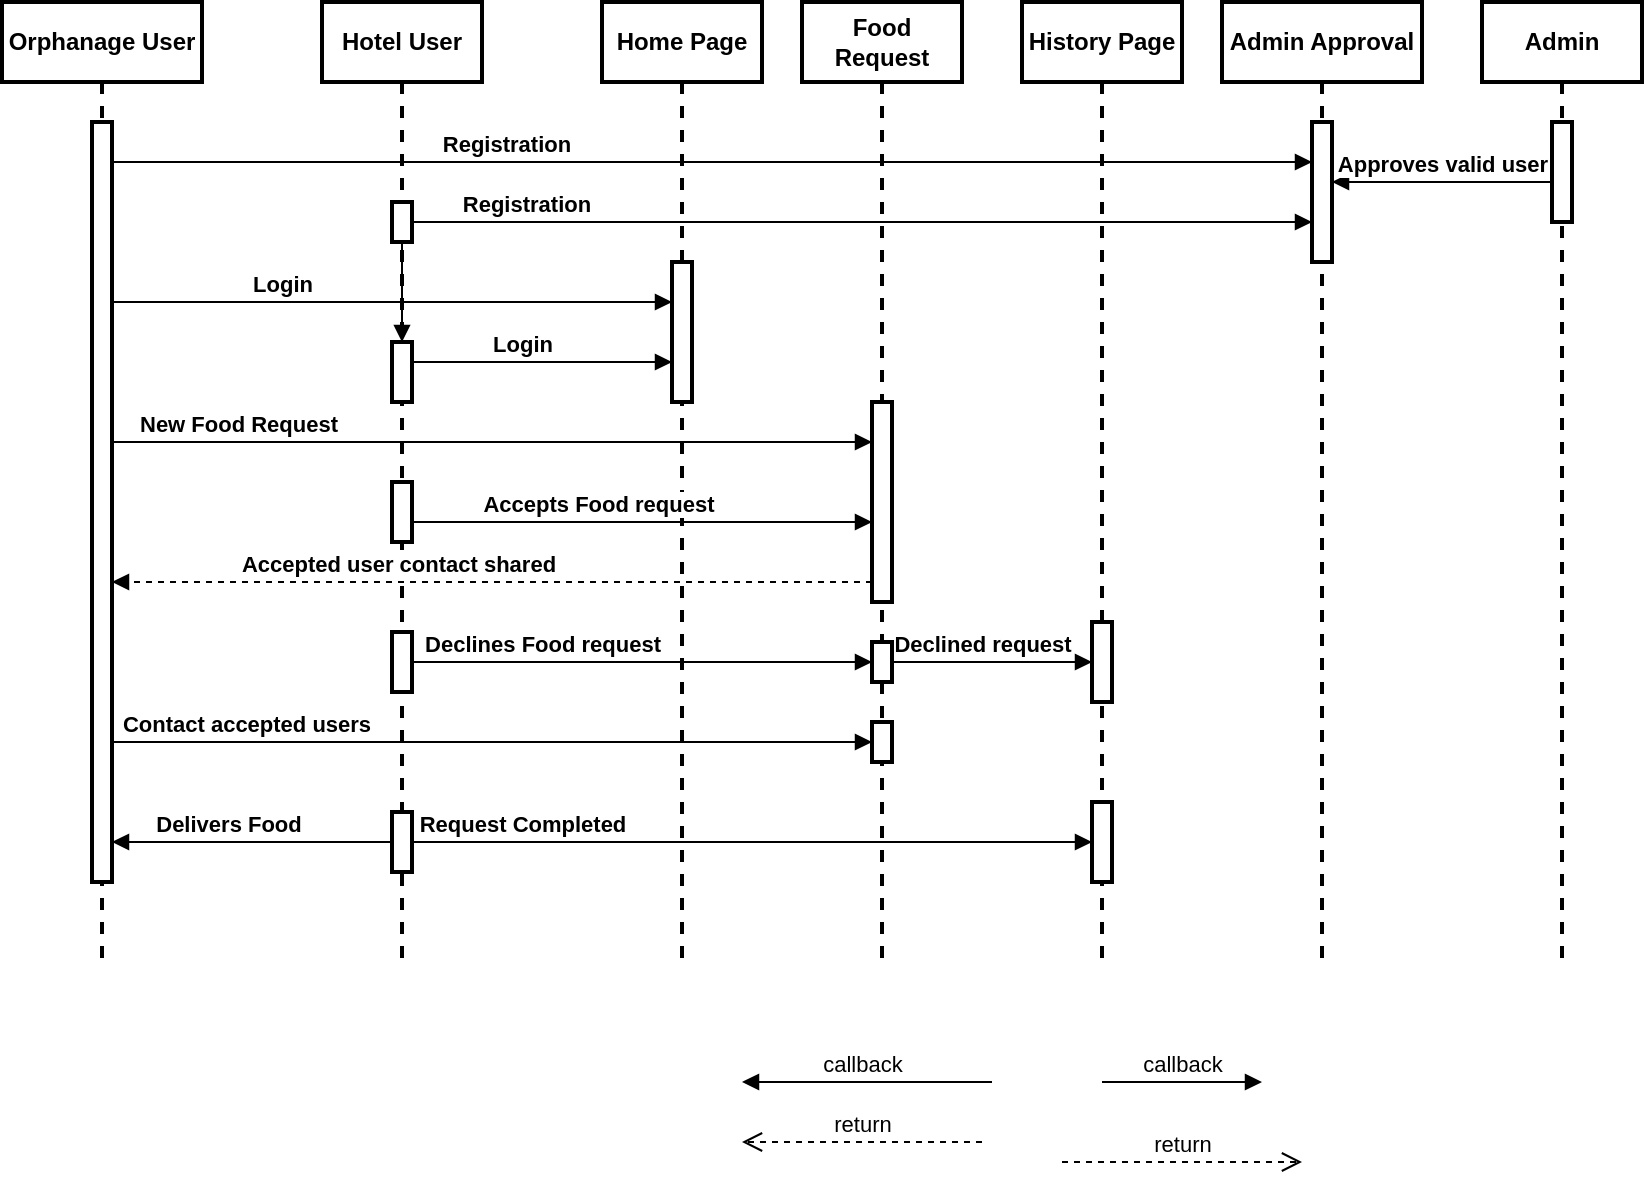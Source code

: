 <mxfile version="24.3.1" type="github">
  <diagram name="Page-1" id="2YBvvXClWsGukQMizWep">
    <mxGraphModel dx="1050" dy="557" grid="1" gridSize="10" guides="1" tooltips="1" connect="1" arrows="1" fold="1" page="1" pageScale="1" pageWidth="850" pageHeight="1100" math="0" shadow="0">
      <root>
        <mxCell id="0" />
        <mxCell id="1" parent="0" />
        <mxCell id="XrMWwCCt5YhXE3qLw2BB-10" value="&lt;b&gt;Registration&lt;/b&gt;" style="html=1;verticalAlign=bottom;endArrow=block;edgeStyle=elbowEdgeStyle;elbow=vertical;curved=0;rounded=0;" parent="1" source="aM9ryv3xv72pqoxQDRHE-6" target="XrMWwCCt5YhXE3qLw2BB-8" edge="1">
          <mxGeometry x="-0.75" relative="1" as="geometry">
            <mxPoint x="240" y="160" as="sourcePoint" />
            <Array as="points" />
            <mxPoint x="670" y="160" as="targetPoint" />
            <mxPoint as="offset" />
          </mxGeometry>
        </mxCell>
        <mxCell id="aM9ryv3xv72pqoxQDRHE-1" value="&lt;b&gt;Orphanage User&lt;/b&gt;" style="shape=umlLifeline;perimeter=lifelinePerimeter;whiteSpace=wrap;html=1;container=0;dropTarget=0;collapsible=0;recursiveResize=0;outlineConnect=0;portConstraint=eastwest;newEdgeStyle={&quot;edgeStyle&quot;:&quot;elbowEdgeStyle&quot;,&quot;elbow&quot;:&quot;vertical&quot;,&quot;curved&quot;:0,&quot;rounded&quot;:0};strokeWidth=2;" parent="1" vertex="1">
          <mxGeometry x="20" y="40" width="100" height="480" as="geometry" />
        </mxCell>
        <mxCell id="aM9ryv3xv72pqoxQDRHE-2" value="" style="html=1;points=[];perimeter=orthogonalPerimeter;outlineConnect=0;targetShapes=umlLifeline;portConstraint=eastwest;newEdgeStyle={&quot;edgeStyle&quot;:&quot;elbowEdgeStyle&quot;,&quot;elbow&quot;:&quot;vertical&quot;,&quot;curved&quot;:0,&quot;rounded&quot;:0};strokeWidth=2;" parent="aM9ryv3xv72pqoxQDRHE-1" vertex="1">
          <mxGeometry x="45" y="60" width="10" height="380" as="geometry" />
        </mxCell>
        <mxCell id="aM9ryv3xv72pqoxQDRHE-5" value="&lt;b&gt;Hotel User&lt;/b&gt;" style="shape=umlLifeline;perimeter=lifelinePerimeter;whiteSpace=wrap;html=1;container=0;dropTarget=0;collapsible=0;recursiveResize=0;outlineConnect=0;portConstraint=eastwest;newEdgeStyle={&quot;edgeStyle&quot;:&quot;elbowEdgeStyle&quot;,&quot;elbow&quot;:&quot;vertical&quot;,&quot;curved&quot;:0,&quot;rounded&quot;:0};strokeWidth=2;" parent="1" vertex="1">
          <mxGeometry x="180" y="40" width="80" height="480" as="geometry" />
        </mxCell>
        <mxCell id="aM9ryv3xv72pqoxQDRHE-6" value="" style="html=1;points=[];perimeter=orthogonalPerimeter;outlineConnect=0;targetShapes=umlLifeline;portConstraint=eastwest;newEdgeStyle={&quot;edgeStyle&quot;:&quot;elbowEdgeStyle&quot;,&quot;elbow&quot;:&quot;vertical&quot;,&quot;curved&quot;:0,&quot;rounded&quot;:0};strokeWidth=2;" parent="aM9ryv3xv72pqoxQDRHE-5" vertex="1">
          <mxGeometry x="35" y="100" width="10" height="20" as="geometry" />
        </mxCell>
        <mxCell id="XrMWwCCt5YhXE3qLw2BB-37" value="" style="html=1;points=[];perimeter=orthogonalPerimeter;outlineConnect=0;targetShapes=umlLifeline;portConstraint=eastwest;newEdgeStyle={&quot;edgeStyle&quot;:&quot;elbowEdgeStyle&quot;,&quot;elbow&quot;:&quot;vertical&quot;,&quot;curved&quot;:0,&quot;rounded&quot;:0};strokeWidth=2;" parent="aM9ryv3xv72pqoxQDRHE-5" vertex="1">
          <mxGeometry x="35" y="405" width="10" height="30" as="geometry" />
        </mxCell>
        <mxCell id="XrMWwCCt5YhXE3qLw2BB-38" value="" style="html=1;points=[];perimeter=orthogonalPerimeter;outlineConnect=0;targetShapes=umlLifeline;portConstraint=eastwest;newEdgeStyle={&quot;edgeStyle&quot;:&quot;elbowEdgeStyle&quot;,&quot;elbow&quot;:&quot;vertical&quot;,&quot;curved&quot;:0,&quot;rounded&quot;:0};strokeWidth=2;" parent="aM9ryv3xv72pqoxQDRHE-5" vertex="1">
          <mxGeometry x="35" y="315" width="10" height="30" as="geometry" />
        </mxCell>
        <mxCell id="XrMWwCCt5YhXE3qLw2BB-35" value="" style="html=1;points=[];perimeter=orthogonalPerimeter;outlineConnect=0;targetShapes=umlLifeline;portConstraint=eastwest;newEdgeStyle={&quot;edgeStyle&quot;:&quot;elbowEdgeStyle&quot;,&quot;elbow&quot;:&quot;vertical&quot;,&quot;curved&quot;:0,&quot;rounded&quot;:0};strokeWidth=2;" parent="aM9ryv3xv72pqoxQDRHE-5" vertex="1">
          <mxGeometry x="35" y="240" width="10" height="30" as="geometry" />
        </mxCell>
        <mxCell id="XrMWwCCt5YhXE3qLw2BB-33" value="" style="html=1;points=[];perimeter=orthogonalPerimeter;outlineConnect=0;targetShapes=umlLifeline;portConstraint=eastwest;newEdgeStyle={&quot;edgeStyle&quot;:&quot;elbowEdgeStyle&quot;,&quot;elbow&quot;:&quot;vertical&quot;,&quot;curved&quot;:0,&quot;rounded&quot;:0};strokeWidth=2;" parent="aM9ryv3xv72pqoxQDRHE-5" vertex="1">
          <mxGeometry x="35" y="170" width="10" height="30" as="geometry" />
        </mxCell>
        <mxCell id="XrMWwCCt5YhXE3qLw2BB-34" value="" style="html=1;verticalAlign=bottom;endArrow=block;edgeStyle=elbowEdgeStyle;elbow=vertical;curved=0;rounded=0;" parent="aM9ryv3xv72pqoxQDRHE-5" source="aM9ryv3xv72pqoxQDRHE-6" target="XrMWwCCt5YhXE3qLw2BB-33" edge="1">
          <mxGeometry x="-0.606" relative="1" as="geometry">
            <mxPoint x="40" y="120" as="sourcePoint" />
            <Array as="points" />
            <mxPoint x="385" y="320" as="targetPoint" />
            <mxPoint as="offset" />
          </mxGeometry>
        </mxCell>
        <mxCell id="aM9ryv3xv72pqoxQDRHE-8" value="return" style="html=1;verticalAlign=bottom;endArrow=open;dashed=1;endSize=8;edgeStyle=elbowEdgeStyle;elbow=vertical;curved=0;rounded=0;" parent="1" edge="1">
          <mxGeometry relative="1" as="geometry">
            <mxPoint x="390" y="610" as="targetPoint" />
            <Array as="points">
              <mxPoint x="485" y="610" />
            </Array>
            <mxPoint x="510" y="610" as="sourcePoint" />
            <mxPoint as="offset" />
          </mxGeometry>
        </mxCell>
        <mxCell id="aM9ryv3xv72pqoxQDRHE-9" value="callback" style="html=1;verticalAlign=bottom;endArrow=block;edgeStyle=elbowEdgeStyle;elbow=vertical;curved=0;rounded=0;" parent="1" edge="1">
          <mxGeometry relative="1" as="geometry">
            <mxPoint x="570" y="580" as="sourcePoint" />
            <Array as="points">
              <mxPoint x="610" y="580" />
            </Array>
            <mxPoint x="650" y="580" as="targetPoint" />
          </mxGeometry>
        </mxCell>
        <mxCell id="aM9ryv3xv72pqoxQDRHE-10" value="return" style="html=1;verticalAlign=bottom;endArrow=open;dashed=1;endSize=8;edgeStyle=elbowEdgeStyle;elbow=vertical;curved=0;rounded=0;" parent="1" edge="1">
          <mxGeometry relative="1" as="geometry">
            <mxPoint x="670" y="620" as="targetPoint" />
            <Array as="points">
              <mxPoint x="635" y="620" />
            </Array>
            <mxPoint x="550" y="620" as="sourcePoint" />
          </mxGeometry>
        </mxCell>
        <mxCell id="XrMWwCCt5YhXE3qLw2BB-1" value="&lt;b&gt;Admin&lt;/b&gt;" style="shape=umlLifeline;perimeter=lifelinePerimeter;whiteSpace=wrap;html=1;container=0;dropTarget=0;collapsible=0;recursiveResize=0;outlineConnect=0;portConstraint=eastwest;newEdgeStyle={&quot;edgeStyle&quot;:&quot;elbowEdgeStyle&quot;,&quot;elbow&quot;:&quot;vertical&quot;,&quot;curved&quot;:0,&quot;rounded&quot;:0};strokeWidth=2;" parent="1" vertex="1">
          <mxGeometry x="760" y="40" width="80" height="480" as="geometry" />
        </mxCell>
        <mxCell id="XrMWwCCt5YhXE3qLw2BB-2" value="" style="html=1;points=[];perimeter=orthogonalPerimeter;outlineConnect=0;targetShapes=umlLifeline;portConstraint=eastwest;newEdgeStyle={&quot;edgeStyle&quot;:&quot;elbowEdgeStyle&quot;,&quot;elbow&quot;:&quot;vertical&quot;,&quot;curved&quot;:0,&quot;rounded&quot;:0};strokeWidth=2;" parent="XrMWwCCt5YhXE3qLw2BB-1" vertex="1">
          <mxGeometry x="35" y="60" width="10" height="50" as="geometry" />
        </mxCell>
        <mxCell id="XrMWwCCt5YhXE3qLw2BB-3" value="&lt;b&gt;Food Request&lt;span style=&quot;color: rgba(0, 0, 0, 0); font-family: monospace; font-size: 0px; text-align: start; text-wrap: nowrap;&quot;&gt;%3CmxGraphModel%3E%3Croot%3E%3CmxCell%20id%3D%220%22%2F%3E%3CmxCell%20id%3D%221%22%20parent%3D%220%22%2F%3E%3CmxCell%20id%3D%222%22%20value%3D%22Hotel%20User%22%20style%3D%22shape%3DumlLifeline%3Bperimeter%3DlifelinePerimeter%3BwhiteSpace%3Dwrap%3Bhtml%3D1%3Bcontainer%3D0%3BdropTarget%3D0%3Bcollapsible%3D0%3BrecursiveResize%3D0%3BoutlineConnect%3D0%3BportConstraint%3Deastwest%3BnewEdgeStyle%3D%7B%26quot%3BedgeStyle%26quot%3B%3A%26quot%3BelbowEdgeStyle%26quot%3B%2C%26quot%3Belbow%26quot%3B%3A%26quot%3Bvertical%26quot%3B%2C%26quot%3Bcurved%26quot%3B%3A0%2C%26quot%3Brounded%26quot%3B%3A0%7D%3B%22%20vertex%3D%221%22%20parent%3D%221%22%3E%3CmxGeometry%20x%3D%22200%22%20y%3D%2240%22%20width%3D%22100%22%20height%3D%22300%22%20as%3D%22geometry%22%2F%3E%3C%2FmxCell%3E%3CmxCell%20id%3D%223%22%20value%3D%22%22%20style%3D%22html%3D1%3Bpoints%3D%5B%5D%3Bperimeter%3DorthogonalPerimeter%3BoutlineConnect%3D0%3BtargetShapes%3DumlLifeline%3BportConstraint%3Deastwest%3BnewEdgeStyle%3D%7B%26quot%3BedgeStyle%26quot%3B%3A%26quot%3BelbowEdgeStyle%26quot%3B%2C%26quot%3Belbow%26quot%3B%3A%26quot%3Bvertical%26quot%3B%2C%26quot%3Bcurved%26quot%3B%3A0%2C%26quot%3Brounded%26quot%3B%3A0%7D%3B%22%20vertex%3D%221%22%20parent%3D%222%22%3E%3CmxGeometry%20x%3D%2245%22%20y%3D%2280%22%20width%3D%2210%22%20height%3D%22170%22%20as%3D%22geometry%22%2F%3E%3C%2FmxCell%3E%3C%2Froot%3E%3C%2FmxGraphModel%3E&lt;/span&gt;&lt;/b&gt;" style="shape=umlLifeline;perimeter=lifelinePerimeter;whiteSpace=wrap;html=1;container=0;dropTarget=0;collapsible=0;recursiveResize=0;outlineConnect=0;portConstraint=eastwest;newEdgeStyle={&quot;edgeStyle&quot;:&quot;elbowEdgeStyle&quot;,&quot;elbow&quot;:&quot;vertical&quot;,&quot;curved&quot;:0,&quot;rounded&quot;:0};strokeWidth=2;" parent="1" vertex="1">
          <mxGeometry x="420" y="40" width="80" height="480" as="geometry" />
        </mxCell>
        <mxCell id="XrMWwCCt5YhXE3qLw2BB-4" value="" style="html=1;points=[];perimeter=orthogonalPerimeter;outlineConnect=0;targetShapes=umlLifeline;portConstraint=eastwest;newEdgeStyle={&quot;edgeStyle&quot;:&quot;elbowEdgeStyle&quot;,&quot;elbow&quot;:&quot;vertical&quot;,&quot;curved&quot;:0,&quot;rounded&quot;:0};strokeWidth=2;" parent="XrMWwCCt5YhXE3qLw2BB-3" vertex="1">
          <mxGeometry x="35" y="200" width="10" height="100" as="geometry" />
        </mxCell>
        <mxCell id="XrMWwCCt5YhXE3qLw2BB-29" value="" style="html=1;points=[];perimeter=orthogonalPerimeter;outlineConnect=0;targetShapes=umlLifeline;portConstraint=eastwest;newEdgeStyle={&quot;edgeStyle&quot;:&quot;elbowEdgeStyle&quot;,&quot;elbow&quot;:&quot;vertical&quot;,&quot;curved&quot;:0,&quot;rounded&quot;:0};strokeWidth=2;" parent="XrMWwCCt5YhXE3qLw2BB-3" vertex="1">
          <mxGeometry x="35" y="320" width="10" height="20" as="geometry" />
        </mxCell>
        <mxCell id="XrMWwCCt5YhXE3qLw2BB-30" value="" style="html=1;points=[];perimeter=orthogonalPerimeter;outlineConnect=0;targetShapes=umlLifeline;portConstraint=eastwest;newEdgeStyle={&quot;edgeStyle&quot;:&quot;elbowEdgeStyle&quot;,&quot;elbow&quot;:&quot;vertical&quot;,&quot;curved&quot;:0,&quot;rounded&quot;:0};strokeWidth=2;" parent="XrMWwCCt5YhXE3qLw2BB-3" vertex="1">
          <mxGeometry x="35" y="360" width="10" height="20" as="geometry" />
        </mxCell>
        <mxCell id="XrMWwCCt5YhXE3qLw2BB-5" value="&lt;b&gt;History Page&lt;span style=&quot;color: rgba(0, 0, 0, 0); font-family: monospace; font-size: 0px; text-align: start; text-wrap: nowrap;&quot;&gt;%3CmxGraphModel%3E%3Croot%3E%3CmxCell%20id%3D%220%22%2F%3E%3CmxCell%20id%3D%221%22%20parent%3D%220%22%2F%3E%3CmxCell%20id%3D%222%22%20value%3D%22Hotel%20User%22%20style%3D%22shape%3DumlLifeline%3Bperimeter%3DlifelinePerimeter%3BwhiteSpace%3Dwrap%3Bhtml%3D1%3Bcontainer%3D0%3BdropTarget%3D0%3Bcollapsible%3D0%3BrecursiveResize%3D0%3BoutlineConnect%3D0%3BportConstraint%3Deastwest%3BnewEdgeStyle%3D%7B%26quot%3BedgeStyle%26quot%3B%3A%26quot%3BelbowEdgeStyle%26quot%3B%2C%26quot%3Belbow%26quot%3B%3A%26quot%3Bvertical%26quot%3B%2C%26quot%3Bcurved%26quot%3B%3A0%2C%26quot%3Brounded%26quot%3B%3A0%7D%3B%22%20vertex%3D%221%22%20parent%3D%221%22%3E%3CmxGeometry%20x%3D%22200%22%20y%3D%2240%22%20width%3D%22100%22%20height%3D%22300%22%20as%3D%22geometry%22%2F%3E%3C%2FmxCell%3E%3CmxCell%20id%3D%223%22%20value%3D%22%22%20style%3D%22html%3D1%3Bpoints%3D%5B%5D%3Bperimeter%3DorthogonalPerimeter%3BoutlineConnect%3D0%3BtargetShapes%3DumlLifeline%3BportConstraint%3Deastwest%3BnewEdgeStyle%3D%7B%26quot%3BedgeStyle%26quot%3B%3A%26quot%3BelbowEdgeStyle%26quot%3B%2C%26quot%3Belbow%26quot%3B%3A%26quot%3Bvertical%26quot%3B%2C%26quot%3Bcurved%26quot%3B%3A0%2C%26quot%3Brounded%26quot%3B%3A0%7D%3B%22%20vertex%3D%221%22%20parent%3D%222%22%3E%3CmxGeometry%20x%3D%2245%22%20y%3D%2280%22%20width%3D%2210%22%20height%3D%22170%22%20as%3D%22geometry%22%2F%3E%3C%2FmxCell%3E%3C%2Froot%3E%3C%2FmxGraphModel%3E&lt;/span&gt;&lt;/b&gt;" style="shape=umlLifeline;perimeter=lifelinePerimeter;whiteSpace=wrap;html=1;container=0;dropTarget=0;collapsible=0;recursiveResize=0;outlineConnect=0;portConstraint=eastwest;newEdgeStyle={&quot;edgeStyle&quot;:&quot;elbowEdgeStyle&quot;,&quot;elbow&quot;:&quot;vertical&quot;,&quot;curved&quot;:0,&quot;rounded&quot;:0};strokeWidth=2;" parent="1" vertex="1">
          <mxGeometry x="530" y="40" width="80" height="480" as="geometry" />
        </mxCell>
        <mxCell id="XrMWwCCt5YhXE3qLw2BB-24" value="" style="html=1;points=[];perimeter=orthogonalPerimeter;outlineConnect=0;targetShapes=umlLifeline;portConstraint=eastwest;newEdgeStyle={&quot;edgeStyle&quot;:&quot;elbowEdgeStyle&quot;,&quot;elbow&quot;:&quot;vertical&quot;,&quot;curved&quot;:0,&quot;rounded&quot;:0};strokeWidth=2;" parent="XrMWwCCt5YhXE3qLw2BB-5" vertex="1">
          <mxGeometry x="35" y="310" width="10" height="40" as="geometry" />
        </mxCell>
        <mxCell id="XrMWwCCt5YhXE3qLw2BB-28" value="" style="html=1;points=[];perimeter=orthogonalPerimeter;outlineConnect=0;targetShapes=umlLifeline;portConstraint=eastwest;newEdgeStyle={&quot;edgeStyle&quot;:&quot;elbowEdgeStyle&quot;,&quot;elbow&quot;:&quot;vertical&quot;,&quot;curved&quot;:0,&quot;rounded&quot;:0};strokeWidth=2;" parent="XrMWwCCt5YhXE3qLw2BB-5" vertex="1">
          <mxGeometry x="35" y="400" width="10" height="40" as="geometry" />
        </mxCell>
        <mxCell id="XrMWwCCt5YhXE3qLw2BB-7" value="&lt;b&gt;Admin Approval&lt;/b&gt;" style="shape=umlLifeline;perimeter=lifelinePerimeter;whiteSpace=wrap;html=1;container=0;dropTarget=0;collapsible=0;recursiveResize=0;outlineConnect=0;portConstraint=eastwest;newEdgeStyle={&quot;edgeStyle&quot;:&quot;elbowEdgeStyle&quot;,&quot;elbow&quot;:&quot;vertical&quot;,&quot;curved&quot;:0,&quot;rounded&quot;:0};strokeWidth=2;" parent="1" vertex="1">
          <mxGeometry x="630" y="40" width="100" height="480" as="geometry" />
        </mxCell>
        <mxCell id="XrMWwCCt5YhXE3qLw2BB-8" value="" style="html=1;points=[];perimeter=orthogonalPerimeter;outlineConnect=0;targetShapes=umlLifeline;portConstraint=eastwest;newEdgeStyle={&quot;edgeStyle&quot;:&quot;elbowEdgeStyle&quot;,&quot;elbow&quot;:&quot;vertical&quot;,&quot;curved&quot;:0,&quot;rounded&quot;:0};strokeWidth=2;" parent="XrMWwCCt5YhXE3qLw2BB-7" vertex="1">
          <mxGeometry x="45" y="60" width="10" height="70" as="geometry" />
        </mxCell>
        <mxCell id="XrMWwCCt5YhXE3qLw2BB-9" value="&lt;b&gt;Approves valid user&lt;/b&gt;" style="html=1;verticalAlign=bottom;endArrow=block;edgeStyle=elbowEdgeStyle;elbow=vertical;curved=0;rounded=0;" parent="1" source="XrMWwCCt5YhXE3qLw2BB-2" target="XrMWwCCt5YhXE3qLw2BB-8" edge="1">
          <mxGeometry relative="1" as="geometry">
            <mxPoint x="785" y="130" as="sourcePoint" />
            <Array as="points">
              <mxPoint x="750" y="130" />
            </Array>
            <mxPoint x="660" y="130" as="targetPoint" />
          </mxGeometry>
        </mxCell>
        <mxCell id="XrMWwCCt5YhXE3qLw2BB-11" value="callback" style="html=1;verticalAlign=bottom;endArrow=block;edgeStyle=elbowEdgeStyle;elbow=vertical;curved=0;rounded=0;" parent="1" edge="1">
          <mxGeometry x="0.04" relative="1" as="geometry">
            <mxPoint x="515" y="580" as="sourcePoint" />
            <Array as="points">
              <mxPoint x="480" y="580" />
            </Array>
            <mxPoint x="390" y="580" as="targetPoint" />
            <mxPoint as="offset" />
          </mxGeometry>
        </mxCell>
        <mxCell id="XrMWwCCt5YhXE3qLw2BB-12" value="&lt;b&gt;Home Page&lt;span style=&quot;color: rgba(0, 0, 0, 0); font-family: monospace; font-size: 0px; text-align: start; text-wrap: nowrap;&quot;&gt;%3CmxGraphModel%3E%3Croot%3E%3CmxCell%20id%3D%220%22%2F%3E%3CmxCell%20id%3D%221%22%20parent%3D%220%22%2F%3E%3CmxCell%20id%3D%222%22%20value%3D%22Hotel%20User%22%20style%3D%22shape%3DumlLifeline%3Bperimeter%3DlifelinePerimeter%3BwhiteSpace%3Dwrap%3Bhtml%3D1%3Bcontainer%3D0%3BdropTarget%3D0%3Bcollapsible%3D0%3BrecursiveResize%3D0%3BoutlineConnect%3D0%3BportConstraint%3Deastwest%3BnewEdgeStyle%3D%7B%26quot%3BedgeStyle%26quot%3B%3A%26quot%3BelbowEdgeStyle%26quot%3B%2C%26quot%3Belbow%26quot%3B%3A%26quot%3Bvertical%26quot%3B%2C%26quot%3Bcurved%26quot%3B%3A0%2C%26quot%3Brounded%26quot%3B%3A0%7D%3B%22%20vertex%3D%221%22%20parent%3D%221%22%3E%3CmxGeometry%20x%3D%22200%22%20y%3D%2240%22%20width%3D%22100%22%20height%3D%22300%22%20as%3D%22geometry%22%2F%3E%3C%2FmxCell%3E%3CmxCell%20id%3D%223%22%20value%3D%22%22%20style%3D%22html%3D1%3Bpoints%3D%5B%5D%3Bperimeter%3DorthogonalPerimeter%3BoutlineConnect%3D0%3BtargetShapes%3DumlLifeline%3BportConstraint%3Deastwest%3BnewEdgeStyle%3D%7B%26quot%3BedgeStyle%26quot%3B%3A%26quot%3BelbowEdgeStyle%26quot%3B%2C%26quot%3Belbow%26quot%3B%3A%26quot%3Bvertical%26quot%3B%2C%26quot%3Bcurved%26quot%3B%3A0%2C%26quot%3Brounded%26quot%3B%3A0%7D%3B%22%20vertex%3D%221%22%20parent%3D%222%22%3E%3CmxGeometry%20x%3D%2245%22%20y%3D%2280%22%20width%3D%2210%22%20height%3D%22170%22%20as%3D%22geometry%22%2F%3E%3C%2FmxCell%3E%3C%2Froot%3E%3C%2FmxGraphModel%3E&lt;/span&gt;&lt;/b&gt;" style="shape=umlLifeline;perimeter=lifelinePerimeter;whiteSpace=wrap;html=1;container=0;dropTarget=0;collapsible=0;recursiveResize=0;outlineConnect=0;portConstraint=eastwest;newEdgeStyle={&quot;edgeStyle&quot;:&quot;elbowEdgeStyle&quot;,&quot;elbow&quot;:&quot;vertical&quot;,&quot;curved&quot;:0,&quot;rounded&quot;:0};strokeWidth=2;" parent="1" vertex="1">
          <mxGeometry x="320" y="40" width="80" height="480" as="geometry" />
        </mxCell>
        <mxCell id="XrMWwCCt5YhXE3qLw2BB-13" value="" style="html=1;points=[];perimeter=orthogonalPerimeter;outlineConnect=0;targetShapes=umlLifeline;portConstraint=eastwest;newEdgeStyle={&quot;edgeStyle&quot;:&quot;elbowEdgeStyle&quot;,&quot;elbow&quot;:&quot;vertical&quot;,&quot;curved&quot;:0,&quot;rounded&quot;:0};strokeWidth=2;" parent="XrMWwCCt5YhXE3qLw2BB-12" vertex="1">
          <mxGeometry x="35" y="130" width="10" height="70" as="geometry" />
        </mxCell>
        <mxCell id="XrMWwCCt5YhXE3qLw2BB-15" value="&lt;b&gt;Login&lt;/b&gt;" style="html=1;verticalAlign=bottom;endArrow=block;edgeStyle=elbowEdgeStyle;elbow=vertical;curved=0;rounded=0;" parent="1" source="XrMWwCCt5YhXE3qLw2BB-33" edge="1">
          <mxGeometry x="-0.154" relative="1" as="geometry">
            <mxPoint x="240" y="220" as="sourcePoint" />
            <Array as="points">
              <mxPoint x="250" y="220" />
            </Array>
            <mxPoint x="355" y="220" as="targetPoint" />
            <mxPoint as="offset" />
          </mxGeometry>
        </mxCell>
        <mxCell id="XrMWwCCt5YhXE3qLw2BB-17" value="&lt;b&gt;Accepts Food request&lt;/b&gt;" style="html=1;verticalAlign=bottom;endArrow=block;edgeStyle=elbowEdgeStyle;elbow=vertical;curved=0;rounded=0;" parent="1" target="XrMWwCCt5YhXE3qLw2BB-4" edge="1">
          <mxGeometry x="-0.192" relative="1" as="geometry">
            <mxPoint x="225" y="300" as="sourcePoint" />
            <Array as="points">
              <mxPoint x="380" y="300" />
            </Array>
            <mxPoint x="440" y="300" as="targetPoint" />
            <mxPoint as="offset" />
          </mxGeometry>
        </mxCell>
        <mxCell id="XrMWwCCt5YhXE3qLw2BB-18" value="&lt;b&gt;Declines Food request&lt;/b&gt;" style="html=1;verticalAlign=bottom;endArrow=block;edgeStyle=elbowEdgeStyle;elbow=vertical;curved=0;rounded=0;" parent="1" target="XrMWwCCt5YhXE3qLw2BB-29" edge="1">
          <mxGeometry x="-0.435" relative="1" as="geometry">
            <mxPoint x="225" y="370" as="sourcePoint" />
            <Array as="points">
              <mxPoint x="370" y="370" />
            </Array>
            <mxPoint x="430" y="370" as="targetPoint" />
            <mxPoint as="offset" />
          </mxGeometry>
        </mxCell>
        <mxCell id="XrMWwCCt5YhXE3qLw2BB-19" value="&lt;b&gt;Declined request&lt;/b&gt;" style="html=1;verticalAlign=bottom;endArrow=block;edgeStyle=elbowEdgeStyle;elbow=vertical;curved=0;rounded=0;" parent="1" source="XrMWwCCt5YhXE3qLw2BB-29" edge="1">
          <mxGeometry x="-0.102" relative="1" as="geometry">
            <mxPoint x="470" y="370" as="sourcePoint" />
            <Array as="points" />
            <mxPoint x="565" y="370" as="targetPoint" />
            <mxPoint as="offset" />
          </mxGeometry>
        </mxCell>
        <mxCell id="XrMWwCCt5YhXE3qLw2BB-21" value="&lt;b&gt;Delivers Food&lt;/b&gt;" style="html=1;verticalAlign=bottom;endArrow=block;edgeStyle=elbowEdgeStyle;elbow=vertical;curved=0;rounded=0;" parent="1" source="XrMWwCCt5YhXE3qLw2BB-37" target="aM9ryv3xv72pqoxQDRHE-2" edge="1">
          <mxGeometry x="0.172" relative="1" as="geometry">
            <mxPoint x="190" y="460" as="sourcePoint" />
            <Array as="points">
              <mxPoint x="155" y="460" />
            </Array>
            <mxPoint x="90" y="460" as="targetPoint" />
            <mxPoint as="offset" />
          </mxGeometry>
        </mxCell>
        <mxCell id="XrMWwCCt5YhXE3qLw2BB-22" value="&lt;b&gt;Request Completed&lt;/b&gt;" style="html=1;verticalAlign=bottom;endArrow=block;edgeStyle=elbowEdgeStyle;elbow=vertical;curved=0;rounded=0;" parent="1" source="XrMWwCCt5YhXE3qLw2BB-37" target="XrMWwCCt5YhXE3qLw2BB-28" edge="1">
          <mxGeometry x="-0.676" relative="1" as="geometry">
            <mxPoint x="250" y="460" as="sourcePoint" />
            <Array as="points">
              <mxPoint x="410" y="460" />
            </Array>
            <mxPoint x="510" y="460" as="targetPoint" />
            <mxPoint as="offset" />
          </mxGeometry>
        </mxCell>
        <mxCell id="aM9ryv3xv72pqoxQDRHE-7" value="&lt;b&gt;Registration&lt;/b&gt;" style="html=1;verticalAlign=bottom;endArrow=block;edgeStyle=elbowEdgeStyle;elbow=vertical;curved=0;rounded=0;" parent="1" source="aM9ryv3xv72pqoxQDRHE-2" target="XrMWwCCt5YhXE3qLw2BB-8" edge="1">
          <mxGeometry x="-0.343" relative="1" as="geometry">
            <mxPoint x="100" y="120" as="sourcePoint" />
            <Array as="points">
              <mxPoint x="177.75" y="120" />
            </Array>
            <mxPoint x="640" y="120" as="targetPoint" />
            <mxPoint as="offset" />
          </mxGeometry>
        </mxCell>
        <mxCell id="XrMWwCCt5YhXE3qLw2BB-14" value="&lt;b&gt;Login&lt;/b&gt;" style="html=1;verticalAlign=bottom;endArrow=block;edgeStyle=elbowEdgeStyle;elbow=vertical;curved=0;rounded=0;" parent="1" edge="1">
          <mxGeometry x="-0.393" relative="1" as="geometry">
            <mxPoint x="75" y="190" as="sourcePoint" />
            <Array as="points">
              <mxPoint x="145" y="190" />
            </Array>
            <mxPoint x="355" y="190" as="targetPoint" />
            <mxPoint as="offset" />
          </mxGeometry>
        </mxCell>
        <mxCell id="XrMWwCCt5YhXE3qLw2BB-16" value="&lt;b&gt;New Food Request&lt;/b&gt;" style="html=1;verticalAlign=bottom;endArrow=block;edgeStyle=elbowEdgeStyle;elbow=vertical;curved=0;rounded=0;" parent="1" target="XrMWwCCt5YhXE3qLw2BB-4" edge="1">
          <mxGeometry x="-0.671" relative="1" as="geometry">
            <mxPoint x="75" y="260" as="sourcePoint" />
            <Array as="points">
              <mxPoint x="145" y="260" />
            </Array>
            <mxPoint x="440" y="260" as="targetPoint" />
            <mxPoint as="offset" />
          </mxGeometry>
        </mxCell>
        <mxCell id="XrMWwCCt5YhXE3qLw2BB-20" value="&lt;b&gt;Contact accepted users&lt;/b&gt;" style="html=1;verticalAlign=bottom;endArrow=block;edgeStyle=elbowEdgeStyle;elbow=horizontal;curved=0;rounded=0;" parent="1" target="XrMWwCCt5YhXE3qLw2BB-30" edge="1">
          <mxGeometry x="-0.649" relative="1" as="geometry">
            <mxPoint x="75" y="410" as="sourcePoint" />
            <Array as="points">
              <mxPoint x="150" y="410" />
            </Array>
            <mxPoint x="420" y="410" as="targetPoint" />
            <mxPoint as="offset" />
          </mxGeometry>
        </mxCell>
        <mxCell id="XrMWwCCt5YhXE3qLw2BB-39" value="&lt;b&gt;Accepted user contact shared&lt;/b&gt;" style="html=1;verticalAlign=bottom;endArrow=block;edgeStyle=elbowEdgeStyle;elbow=vertical;curved=0;rounded=0;dashed=1;" parent="1" source="XrMWwCCt5YhXE3qLw2BB-4" edge="1">
          <mxGeometry x="0.247" relative="1" as="geometry">
            <mxPoint x="440" y="330" as="sourcePoint" />
            <Array as="points">
              <mxPoint x="180" y="330" />
            </Array>
            <mxPoint x="75" y="330" as="targetPoint" />
            <mxPoint as="offset" />
          </mxGeometry>
        </mxCell>
      </root>
    </mxGraphModel>
  </diagram>
</mxfile>

